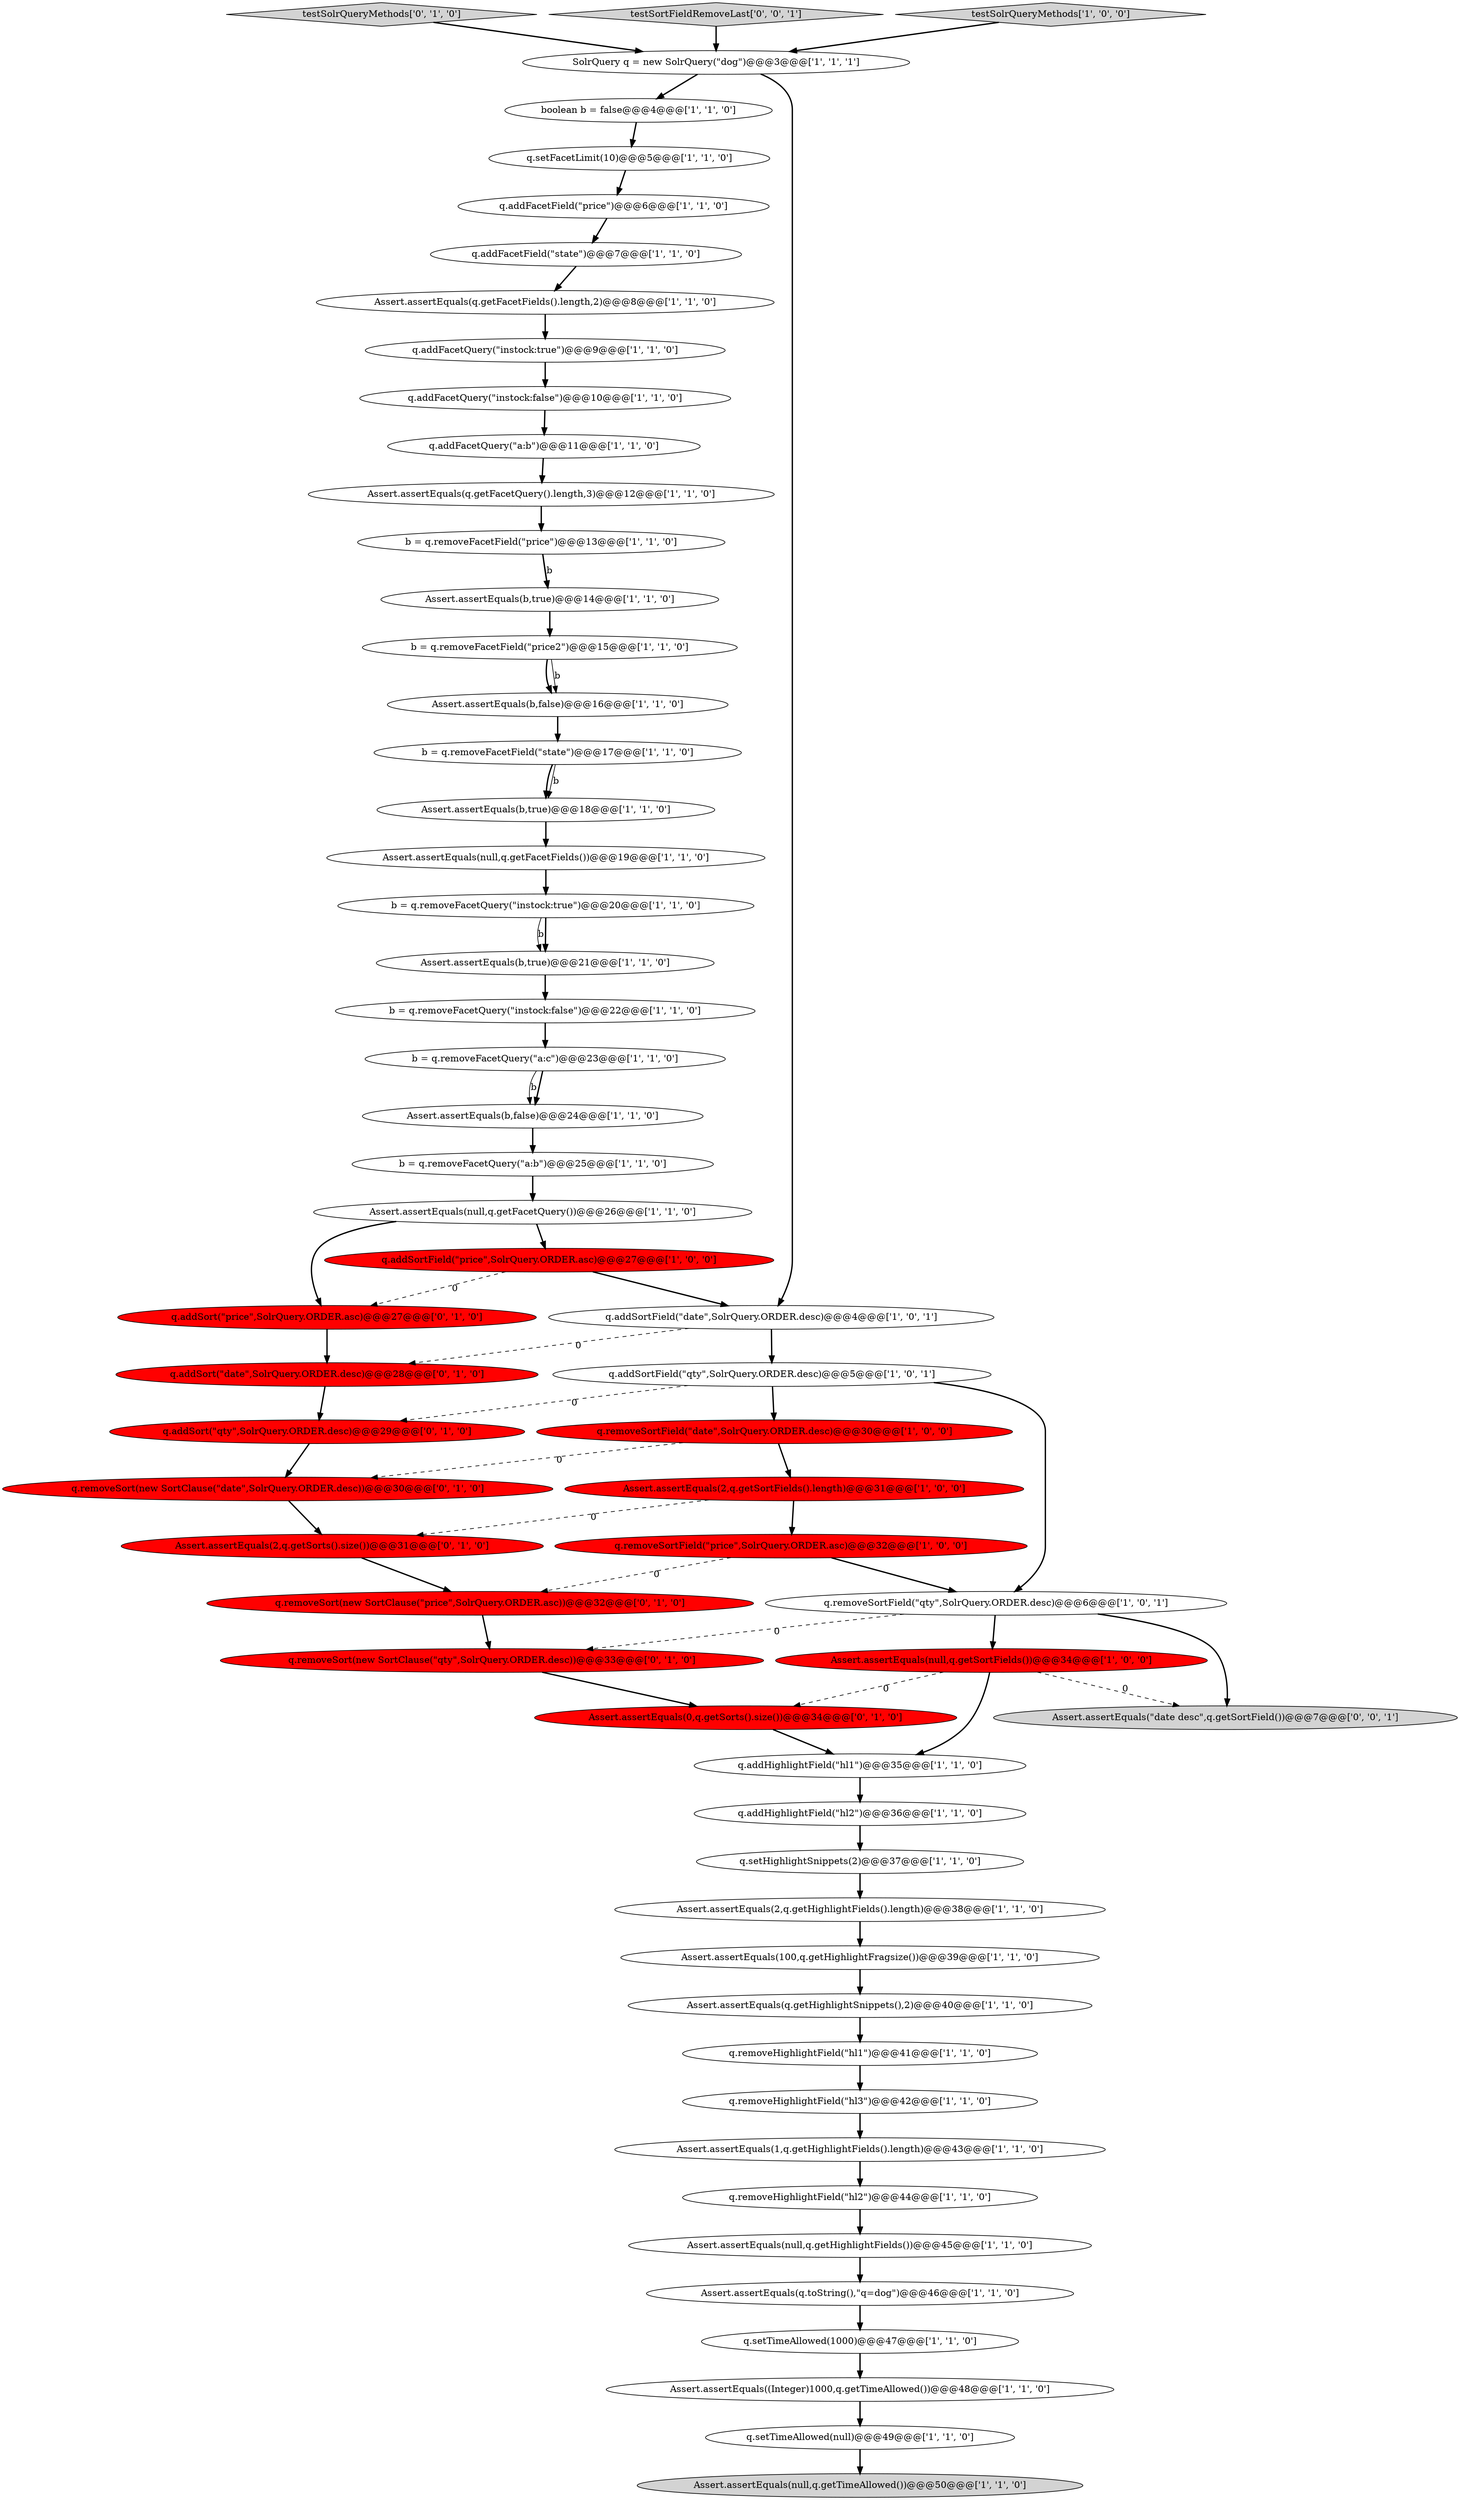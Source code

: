 digraph {
0 [style = filled, label = "b = q.removeFacetField(\"state\")@@@17@@@['1', '1', '0']", fillcolor = white, shape = ellipse image = "AAA0AAABBB1BBB"];
34 [style = filled, label = "q.addFacetField(\"state\")@@@7@@@['1', '1', '0']", fillcolor = white, shape = ellipse image = "AAA0AAABBB1BBB"];
3 [style = filled, label = "q.removeSortField(\"price\",SolrQuery.ORDER.asc)@@@32@@@['1', '0', '0']", fillcolor = red, shape = ellipse image = "AAA1AAABBB1BBB"];
47 [style = filled, label = "Assert.assertEquals(q.getFacetQuery().length,3)@@@12@@@['1', '1', '0']", fillcolor = white, shape = ellipse image = "AAA0AAABBB1BBB"];
38 [style = filled, label = "q.setTimeAllowed(null)@@@49@@@['1', '1', '0']", fillcolor = white, shape = ellipse image = "AAA0AAABBB1BBB"];
45 [style = filled, label = "Assert.assertEquals(q.toString(),\"q=dog\")@@@46@@@['1', '1', '0']", fillcolor = white, shape = ellipse image = "AAA0AAABBB1BBB"];
50 [style = filled, label = "testSolrQueryMethods['0', '1', '0']", fillcolor = lightgray, shape = diamond image = "AAA0AAABBB2BBB"];
39 [style = filled, label = "q.addHighlightField(\"hl1\")@@@35@@@['1', '1', '0']", fillcolor = white, shape = ellipse image = "AAA0AAABBB1BBB"];
36 [style = filled, label = "SolrQuery q = new SolrQuery(\"dog\")@@@3@@@['1', '1', '1']", fillcolor = white, shape = ellipse image = "AAA0AAABBB1BBB"];
30 [style = filled, label = "Assert.assertEquals(q.getHighlightSnippets(),2)@@@40@@@['1', '1', '0']", fillcolor = white, shape = ellipse image = "AAA0AAABBB1BBB"];
16 [style = filled, label = "q.addFacetQuery(\"instock:true\")@@@9@@@['1', '1', '0']", fillcolor = white, shape = ellipse image = "AAA0AAABBB1BBB"];
26 [style = filled, label = "b = q.removeFacetQuery(\"instock:false\")@@@22@@@['1', '1', '0']", fillcolor = white, shape = ellipse image = "AAA0AAABBB1BBB"];
13 [style = filled, label = "boolean b = false@@@4@@@['1', '1', '0']", fillcolor = white, shape = ellipse image = "AAA0AAABBB1BBB"];
25 [style = filled, label = "Assert.assertEquals(null,q.getHighlightFields())@@@45@@@['1', '1', '0']", fillcolor = white, shape = ellipse image = "AAA0AAABBB1BBB"];
46 [style = filled, label = "b = q.removeFacetQuery(\"instock:true\")@@@20@@@['1', '1', '0']", fillcolor = white, shape = ellipse image = "AAA0AAABBB1BBB"];
23 [style = filled, label = "q.setTimeAllowed(1000)@@@47@@@['1', '1', '0']", fillcolor = white, shape = ellipse image = "AAA0AAABBB1BBB"];
17 [style = filled, label = "Assert.assertEquals(b,true)@@@18@@@['1', '1', '0']", fillcolor = white, shape = ellipse image = "AAA0AAABBB1BBB"];
22 [style = filled, label = "Assert.assertEquals(b,true)@@@21@@@['1', '1', '0']", fillcolor = white, shape = ellipse image = "AAA0AAABBB1BBB"];
55 [style = filled, label = "q.removeSort(new SortClause(\"qty\",SolrQuery.ORDER.desc))@@@33@@@['0', '1', '0']", fillcolor = red, shape = ellipse image = "AAA1AAABBB2BBB"];
49 [style = filled, label = "q.addSort(\"date\",SolrQuery.ORDER.desc)@@@28@@@['0', '1', '0']", fillcolor = red, shape = ellipse image = "AAA1AAABBB2BBB"];
32 [style = filled, label = "q.removeSortField(\"date\",SolrQuery.ORDER.desc)@@@30@@@['1', '0', '0']", fillcolor = red, shape = ellipse image = "AAA1AAABBB1BBB"];
56 [style = filled, label = "Assert.assertEquals(2,q.getSorts().size())@@@31@@@['0', '1', '0']", fillcolor = red, shape = ellipse image = "AAA1AAABBB2BBB"];
42 [style = filled, label = "Assert.assertEquals(null,q.getTimeAllowed())@@@50@@@['1', '1', '0']", fillcolor = lightgray, shape = ellipse image = "AAA0AAABBB1BBB"];
24 [style = filled, label = "b = q.removeFacetField(\"price\")@@@13@@@['1', '1', '0']", fillcolor = white, shape = ellipse image = "AAA0AAABBB1BBB"];
7 [style = filled, label = "Assert.assertEquals(null,q.getFacetFields())@@@19@@@['1', '1', '0']", fillcolor = white, shape = ellipse image = "AAA0AAABBB1BBB"];
33 [style = filled, label = "q.setFacetLimit(10)@@@5@@@['1', '1', '0']", fillcolor = white, shape = ellipse image = "AAA0AAABBB1BBB"];
35 [style = filled, label = "q.addSortField(\"qty\",SolrQuery.ORDER.desc)@@@5@@@['1', '0', '1']", fillcolor = white, shape = ellipse image = "AAA0AAABBB1BBB"];
5 [style = filled, label = "q.addHighlightField(\"hl2\")@@@36@@@['1', '1', '0']", fillcolor = white, shape = ellipse image = "AAA0AAABBB1BBB"];
53 [style = filled, label = "q.addSort(\"price\",SolrQuery.ORDER.asc)@@@27@@@['0', '1', '0']", fillcolor = red, shape = ellipse image = "AAA1AAABBB2BBB"];
20 [style = filled, label = "q.removeHighlightField(\"hl3\")@@@42@@@['1', '1', '0']", fillcolor = white, shape = ellipse image = "AAA0AAABBB1BBB"];
51 [style = filled, label = "q.removeSort(new SortClause(\"price\",SolrQuery.ORDER.asc))@@@32@@@['0', '1', '0']", fillcolor = red, shape = ellipse image = "AAA1AAABBB2BBB"];
31 [style = filled, label = "Assert.assertEquals(1,q.getHighlightFields().length)@@@43@@@['1', '1', '0']", fillcolor = white, shape = ellipse image = "AAA0AAABBB1BBB"];
14 [style = filled, label = "q.removeHighlightField(\"hl2\")@@@44@@@['1', '1', '0']", fillcolor = white, shape = ellipse image = "AAA0AAABBB1BBB"];
28 [style = filled, label = "Assert.assertEquals(q.getFacetFields().length,2)@@@8@@@['1', '1', '0']", fillcolor = white, shape = ellipse image = "AAA0AAABBB1BBB"];
44 [style = filled, label = "Assert.assertEquals(b,false)@@@24@@@['1', '1', '0']", fillcolor = white, shape = ellipse image = "AAA0AAABBB1BBB"];
52 [style = filled, label = "q.addSort(\"qty\",SolrQuery.ORDER.desc)@@@29@@@['0', '1', '0']", fillcolor = red, shape = ellipse image = "AAA1AAABBB2BBB"];
59 [style = filled, label = "testSortFieldRemoveLast['0', '0', '1']", fillcolor = lightgray, shape = diamond image = "AAA0AAABBB3BBB"];
4 [style = filled, label = "q.removeSortField(\"qty\",SolrQuery.ORDER.desc)@@@6@@@['1', '0', '1']", fillcolor = white, shape = ellipse image = "AAA0AAABBB1BBB"];
29 [style = filled, label = "Assert.assertEquals(null,q.getSortFields())@@@34@@@['1', '0', '0']", fillcolor = red, shape = ellipse image = "AAA1AAABBB1BBB"];
40 [style = filled, label = "q.setHighlightSnippets(2)@@@37@@@['1', '1', '0']", fillcolor = white, shape = ellipse image = "AAA0AAABBB1BBB"];
58 [style = filled, label = "Assert.assertEquals(\"date desc\",q.getSortField())@@@7@@@['0', '0', '1']", fillcolor = lightgray, shape = ellipse image = "AAA0AAABBB3BBB"];
19 [style = filled, label = "q.addSortField(\"date\",SolrQuery.ORDER.desc)@@@4@@@['1', '0', '1']", fillcolor = white, shape = ellipse image = "AAA0AAABBB1BBB"];
37 [style = filled, label = "b = q.removeFacetQuery(\"a:b\")@@@25@@@['1', '1', '0']", fillcolor = white, shape = ellipse image = "AAA0AAABBB1BBB"];
41 [style = filled, label = "Assert.assertEquals(b,true)@@@14@@@['1', '1', '0']", fillcolor = white, shape = ellipse image = "AAA0AAABBB1BBB"];
57 [style = filled, label = "Assert.assertEquals(0,q.getSorts().size())@@@34@@@['0', '1', '0']", fillcolor = red, shape = ellipse image = "AAA1AAABBB2BBB"];
54 [style = filled, label = "q.removeSort(new SortClause(\"date\",SolrQuery.ORDER.desc))@@@30@@@['0', '1', '0']", fillcolor = red, shape = ellipse image = "AAA1AAABBB2BBB"];
43 [style = filled, label = "q.removeHighlightField(\"hl1\")@@@41@@@['1', '1', '0']", fillcolor = white, shape = ellipse image = "AAA0AAABBB1BBB"];
10 [style = filled, label = "q.addFacetQuery(\"a:b\")@@@11@@@['1', '1', '0']", fillcolor = white, shape = ellipse image = "AAA0AAABBB1BBB"];
12 [style = filled, label = "b = q.removeFacetField(\"price2\")@@@15@@@['1', '1', '0']", fillcolor = white, shape = ellipse image = "AAA0AAABBB1BBB"];
18 [style = filled, label = "Assert.assertEquals(b,false)@@@16@@@['1', '1', '0']", fillcolor = white, shape = ellipse image = "AAA0AAABBB1BBB"];
11 [style = filled, label = "q.addFacetField(\"price\")@@@6@@@['1', '1', '0']", fillcolor = white, shape = ellipse image = "AAA0AAABBB1BBB"];
8 [style = filled, label = "Assert.assertEquals(2,q.getHighlightFields().length)@@@38@@@['1', '1', '0']", fillcolor = white, shape = ellipse image = "AAA0AAABBB1BBB"];
1 [style = filled, label = "q.addFacetQuery(\"instock:false\")@@@10@@@['1', '1', '0']", fillcolor = white, shape = ellipse image = "AAA0AAABBB1BBB"];
6 [style = filled, label = "testSolrQueryMethods['1', '0', '0']", fillcolor = lightgray, shape = diamond image = "AAA0AAABBB1BBB"];
27 [style = filled, label = "q.addSortField(\"price\",SolrQuery.ORDER.asc)@@@27@@@['1', '0', '0']", fillcolor = red, shape = ellipse image = "AAA1AAABBB1BBB"];
48 [style = filled, label = "Assert.assertEquals(100,q.getHighlightFragsize())@@@39@@@['1', '1', '0']", fillcolor = white, shape = ellipse image = "AAA0AAABBB1BBB"];
2 [style = filled, label = "b = q.removeFacetQuery(\"a:c\")@@@23@@@['1', '1', '0']", fillcolor = white, shape = ellipse image = "AAA0AAABBB1BBB"];
9 [style = filled, label = "Assert.assertEquals(null,q.getFacetQuery())@@@26@@@['1', '1', '0']", fillcolor = white, shape = ellipse image = "AAA0AAABBB1BBB"];
15 [style = filled, label = "Assert.assertEquals(2,q.getSortFields().length)@@@31@@@['1', '0', '0']", fillcolor = red, shape = ellipse image = "AAA1AAABBB1BBB"];
21 [style = filled, label = "Assert.assertEquals((Integer)1000,q.getTimeAllowed())@@@48@@@['1', '1', '0']", fillcolor = white, shape = ellipse image = "AAA0AAABBB1BBB"];
31->14 [style = bold, label=""];
9->53 [style = bold, label=""];
22->26 [style = bold, label=""];
3->51 [style = dashed, label="0"];
54->56 [style = bold, label=""];
2->44 [style = solid, label="b"];
29->57 [style = dashed, label="0"];
14->25 [style = bold, label=""];
45->23 [style = bold, label=""];
52->54 [style = bold, label=""];
29->58 [style = dashed, label="0"];
7->46 [style = bold, label=""];
29->39 [style = bold, label=""];
39->5 [style = bold, label=""];
30->43 [style = bold, label=""];
0->17 [style = bold, label=""];
25->45 [style = bold, label=""];
43->20 [style = bold, label=""];
35->32 [style = bold, label=""];
0->17 [style = solid, label="b"];
4->29 [style = bold, label=""];
20->31 [style = bold, label=""];
15->3 [style = bold, label=""];
38->42 [style = bold, label=""];
28->16 [style = bold, label=""];
3->4 [style = bold, label=""];
6->36 [style = bold, label=""];
35->4 [style = bold, label=""];
27->53 [style = dashed, label="0"];
15->56 [style = dashed, label="0"];
19->49 [style = dashed, label="0"];
24->41 [style = bold, label=""];
37->9 [style = bold, label=""];
21->38 [style = bold, label=""];
56->51 [style = bold, label=""];
9->27 [style = bold, label=""];
17->7 [style = bold, label=""];
53->49 [style = bold, label=""];
34->28 [style = bold, label=""];
8->48 [style = bold, label=""];
46->22 [style = solid, label="b"];
33->11 [style = bold, label=""];
26->2 [style = bold, label=""];
32->54 [style = dashed, label="0"];
36->13 [style = bold, label=""];
55->57 [style = bold, label=""];
11->34 [style = bold, label=""];
4->58 [style = bold, label=""];
4->55 [style = dashed, label="0"];
49->52 [style = bold, label=""];
23->21 [style = bold, label=""];
16->1 [style = bold, label=""];
47->24 [style = bold, label=""];
51->55 [style = bold, label=""];
57->39 [style = bold, label=""];
50->36 [style = bold, label=""];
19->35 [style = bold, label=""];
2->44 [style = bold, label=""];
12->18 [style = bold, label=""];
32->15 [style = bold, label=""];
10->47 [style = bold, label=""];
35->52 [style = dashed, label="0"];
59->36 [style = bold, label=""];
44->37 [style = bold, label=""];
41->12 [style = bold, label=""];
27->19 [style = bold, label=""];
5->40 [style = bold, label=""];
24->41 [style = solid, label="b"];
13->33 [style = bold, label=""];
48->30 [style = bold, label=""];
1->10 [style = bold, label=""];
12->18 [style = solid, label="b"];
36->19 [style = bold, label=""];
18->0 [style = bold, label=""];
40->8 [style = bold, label=""];
46->22 [style = bold, label=""];
}
